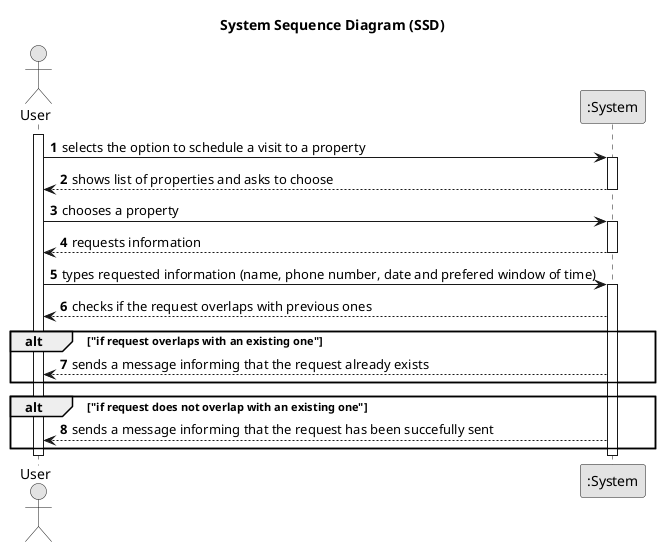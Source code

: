 @startuml
skinparam monochrome true
skinparam packageStyle rectangle
skinparam shadowing false

title System Sequence Diagram (SSD)

autonumber

actor "User" as Person
participant ":System" as System

activate Person

    Person -> System : selects the option to schedule a visit to a property
    activate System

        System --> Person : shows list of properties and asks to choose

    deactivate System

    Person -> System: chooses a property

    activate System

        System --> Person : requests information

    deactivate System

    Person -> System: types requested information (name, phone number, date and prefered window of time)

    activate System

        System --> Person : checks if the request overlaps with previous ones
        alt "if request overlaps with an existing one"

        System --> Person : sends a message informing that the request already exists
        end
        alt "if request does not overlap with an existing one"

        System --> Person : sends a message informing that the request has been succefully sent

        end


    deactivate System

deactivate Person
@enduml